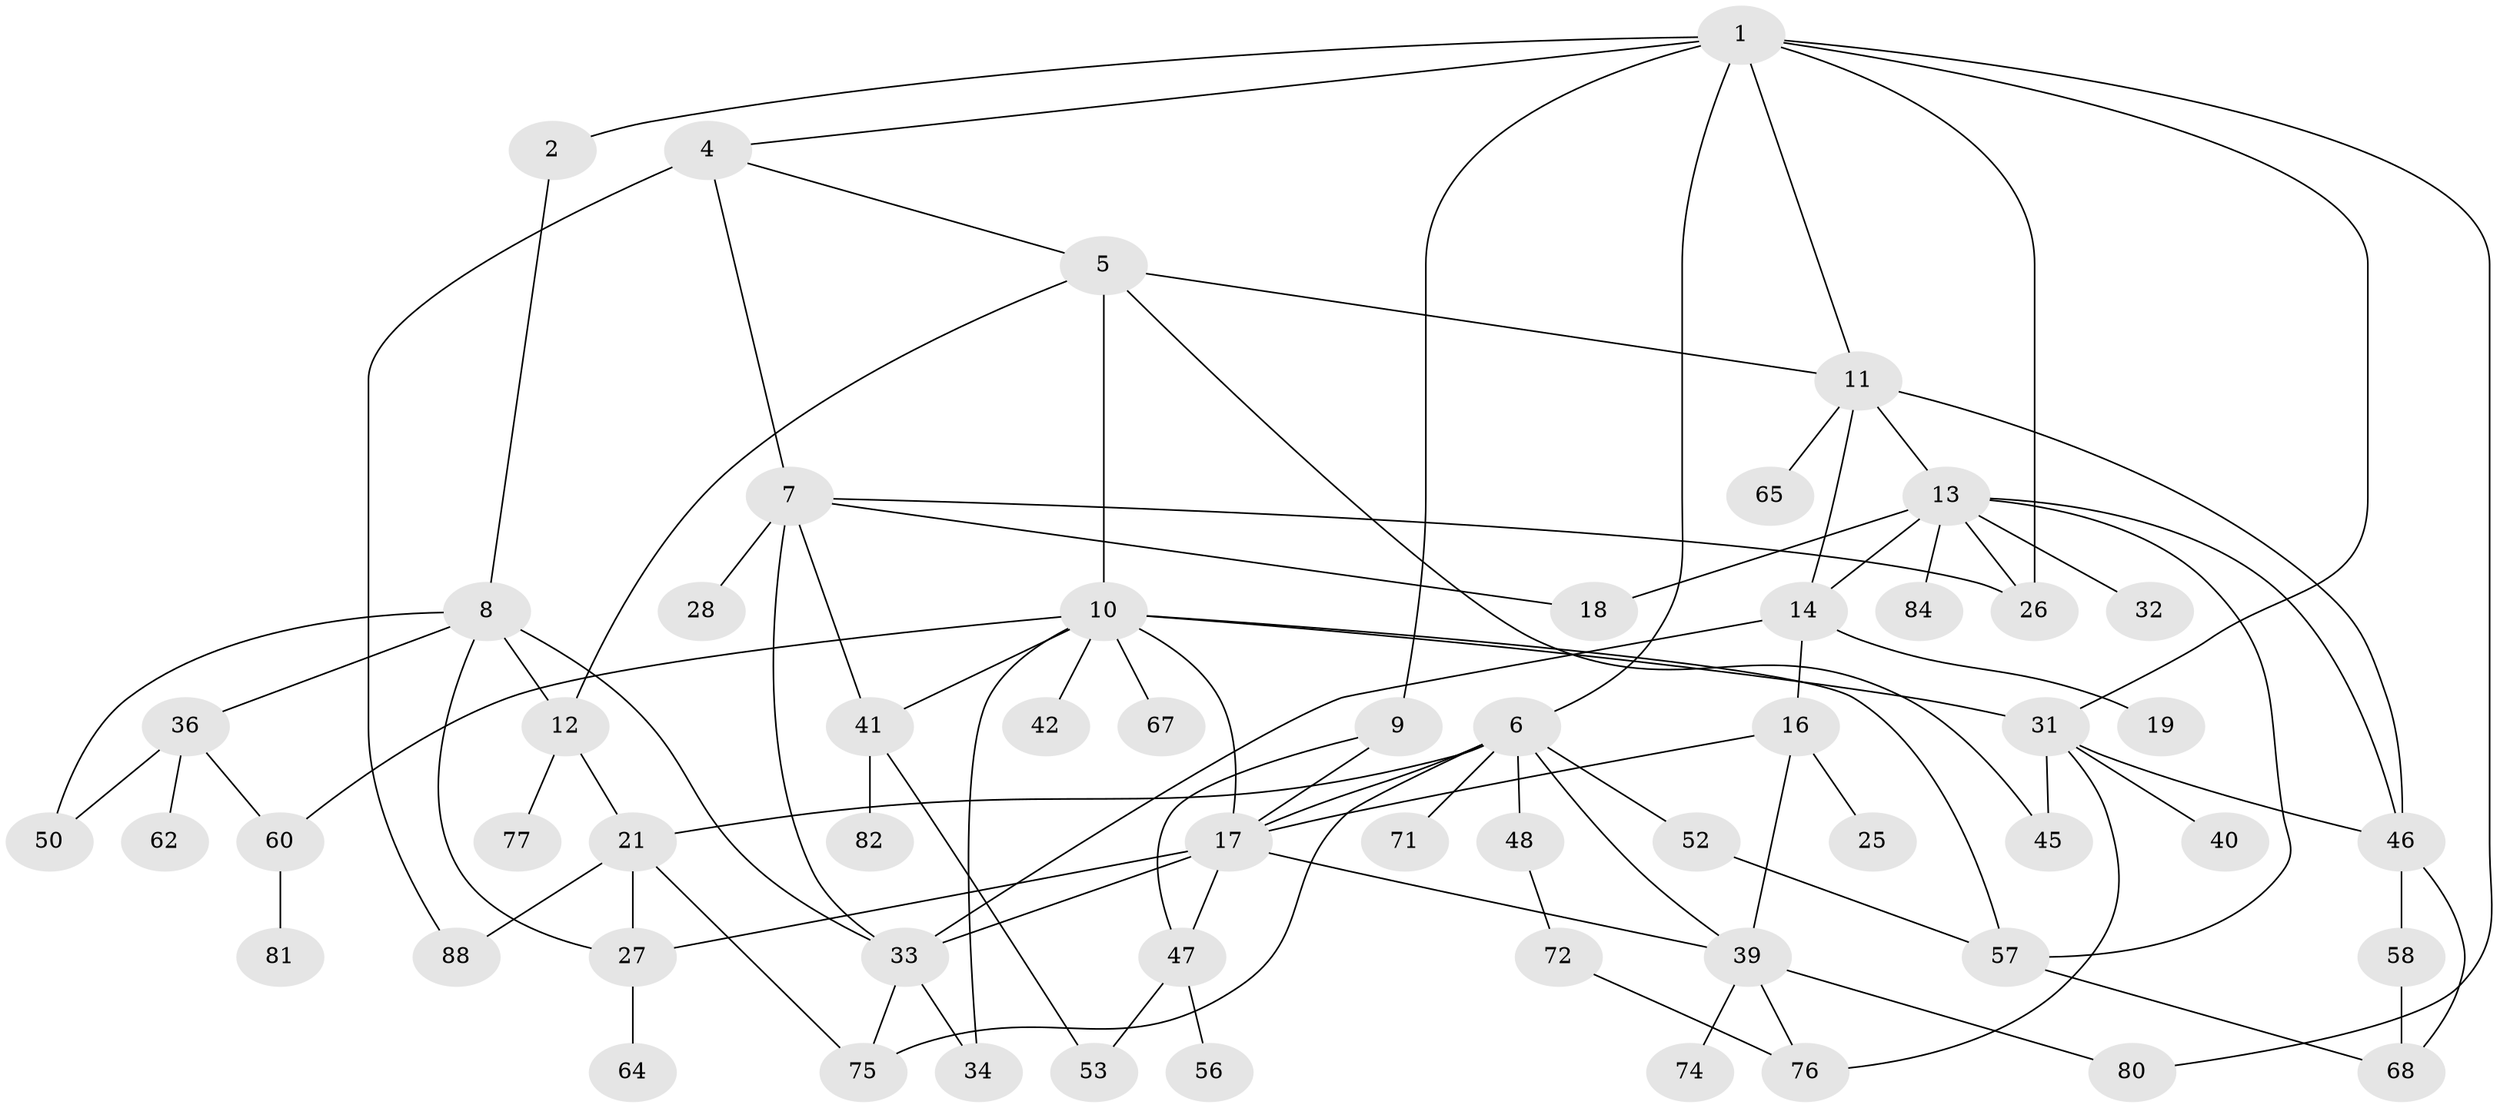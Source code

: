// original degree distribution, {4: 0.10227272727272728, 2: 0.23863636363636365, 6: 0.045454545454545456, 5: 0.09090909090909091, 3: 0.26136363636363635, 7: 0.03409090909090909, 1: 0.22727272727272727}
// Generated by graph-tools (version 1.1) at 2025/10/02/27/25 16:10:53]
// undirected, 58 vertices, 94 edges
graph export_dot {
graph [start="1"]
  node [color=gray90,style=filled];
  1 [super="+3"];
  2;
  4 [super="+15"];
  5 [super="+24"];
  6 [super="+35"];
  7 [super="+22"];
  8 [super="+79"];
  9;
  10 [super="+23"];
  11 [super="+29"];
  12 [super="+30"];
  13 [super="+59"];
  14 [super="+20"];
  16 [super="+73"];
  17 [super="+37"];
  18 [super="+61"];
  19;
  21 [super="+43"];
  25;
  26 [super="+38"];
  27 [super="+51"];
  28;
  31 [super="+49"];
  32;
  33 [super="+70"];
  34 [super="+66"];
  36 [super="+44"];
  39 [super="+54"];
  40;
  41 [super="+69"];
  42;
  45;
  46 [super="+86"];
  47 [super="+55"];
  48;
  50;
  52 [super="+63"];
  53;
  56;
  57 [super="+78"];
  58;
  60 [super="+87"];
  62;
  64;
  65;
  67;
  68 [super="+85"];
  71;
  72;
  74;
  75;
  76 [super="+83"];
  77;
  80;
  81;
  82;
  84;
  88;
  1 -- 2;
  1 -- 26;
  1 -- 31;
  1 -- 80;
  1 -- 4;
  1 -- 6;
  1 -- 9;
  1 -- 11;
  2 -- 8;
  4 -- 5;
  4 -- 7 [weight=2];
  4 -- 88;
  5 -- 10;
  5 -- 12;
  5 -- 45;
  5 -- 11;
  6 -- 21;
  6 -- 48;
  6 -- 52;
  6 -- 71;
  6 -- 75;
  6 -- 39;
  6 -- 17;
  7 -- 28;
  7 -- 26;
  7 -- 33;
  7 -- 41;
  7 -- 18;
  8 -- 27;
  8 -- 36;
  8 -- 33;
  8 -- 50;
  8 -- 12;
  9 -- 17;
  9 -- 47;
  10 -- 42;
  10 -- 67;
  10 -- 17;
  10 -- 57;
  10 -- 34;
  10 -- 31;
  10 -- 60;
  10 -- 41;
  11 -- 13;
  11 -- 14 [weight=2];
  11 -- 65;
  11 -- 46;
  12 -- 77;
  12 -- 21;
  13 -- 18;
  13 -- 32;
  13 -- 14;
  13 -- 46;
  13 -- 57;
  13 -- 84;
  13 -- 26;
  14 -- 16;
  14 -- 19;
  14 -- 33;
  16 -- 25;
  16 -- 17;
  16 -- 39;
  17 -- 33;
  17 -- 47;
  17 -- 39;
  17 -- 27;
  21 -- 75;
  21 -- 88;
  21 -- 27;
  27 -- 64;
  31 -- 40;
  31 -- 76;
  31 -- 45;
  31 -- 46;
  33 -- 34;
  33 -- 75;
  36 -- 50;
  36 -- 60;
  36 -- 62;
  39 -- 80;
  39 -- 76;
  39 -- 74;
  41 -- 53;
  41 -- 82;
  46 -- 58;
  46 -- 68;
  47 -- 56;
  47 -- 53;
  48 -- 72;
  52 -- 57;
  57 -- 68;
  58 -- 68;
  60 -- 81;
  72 -- 76;
}
